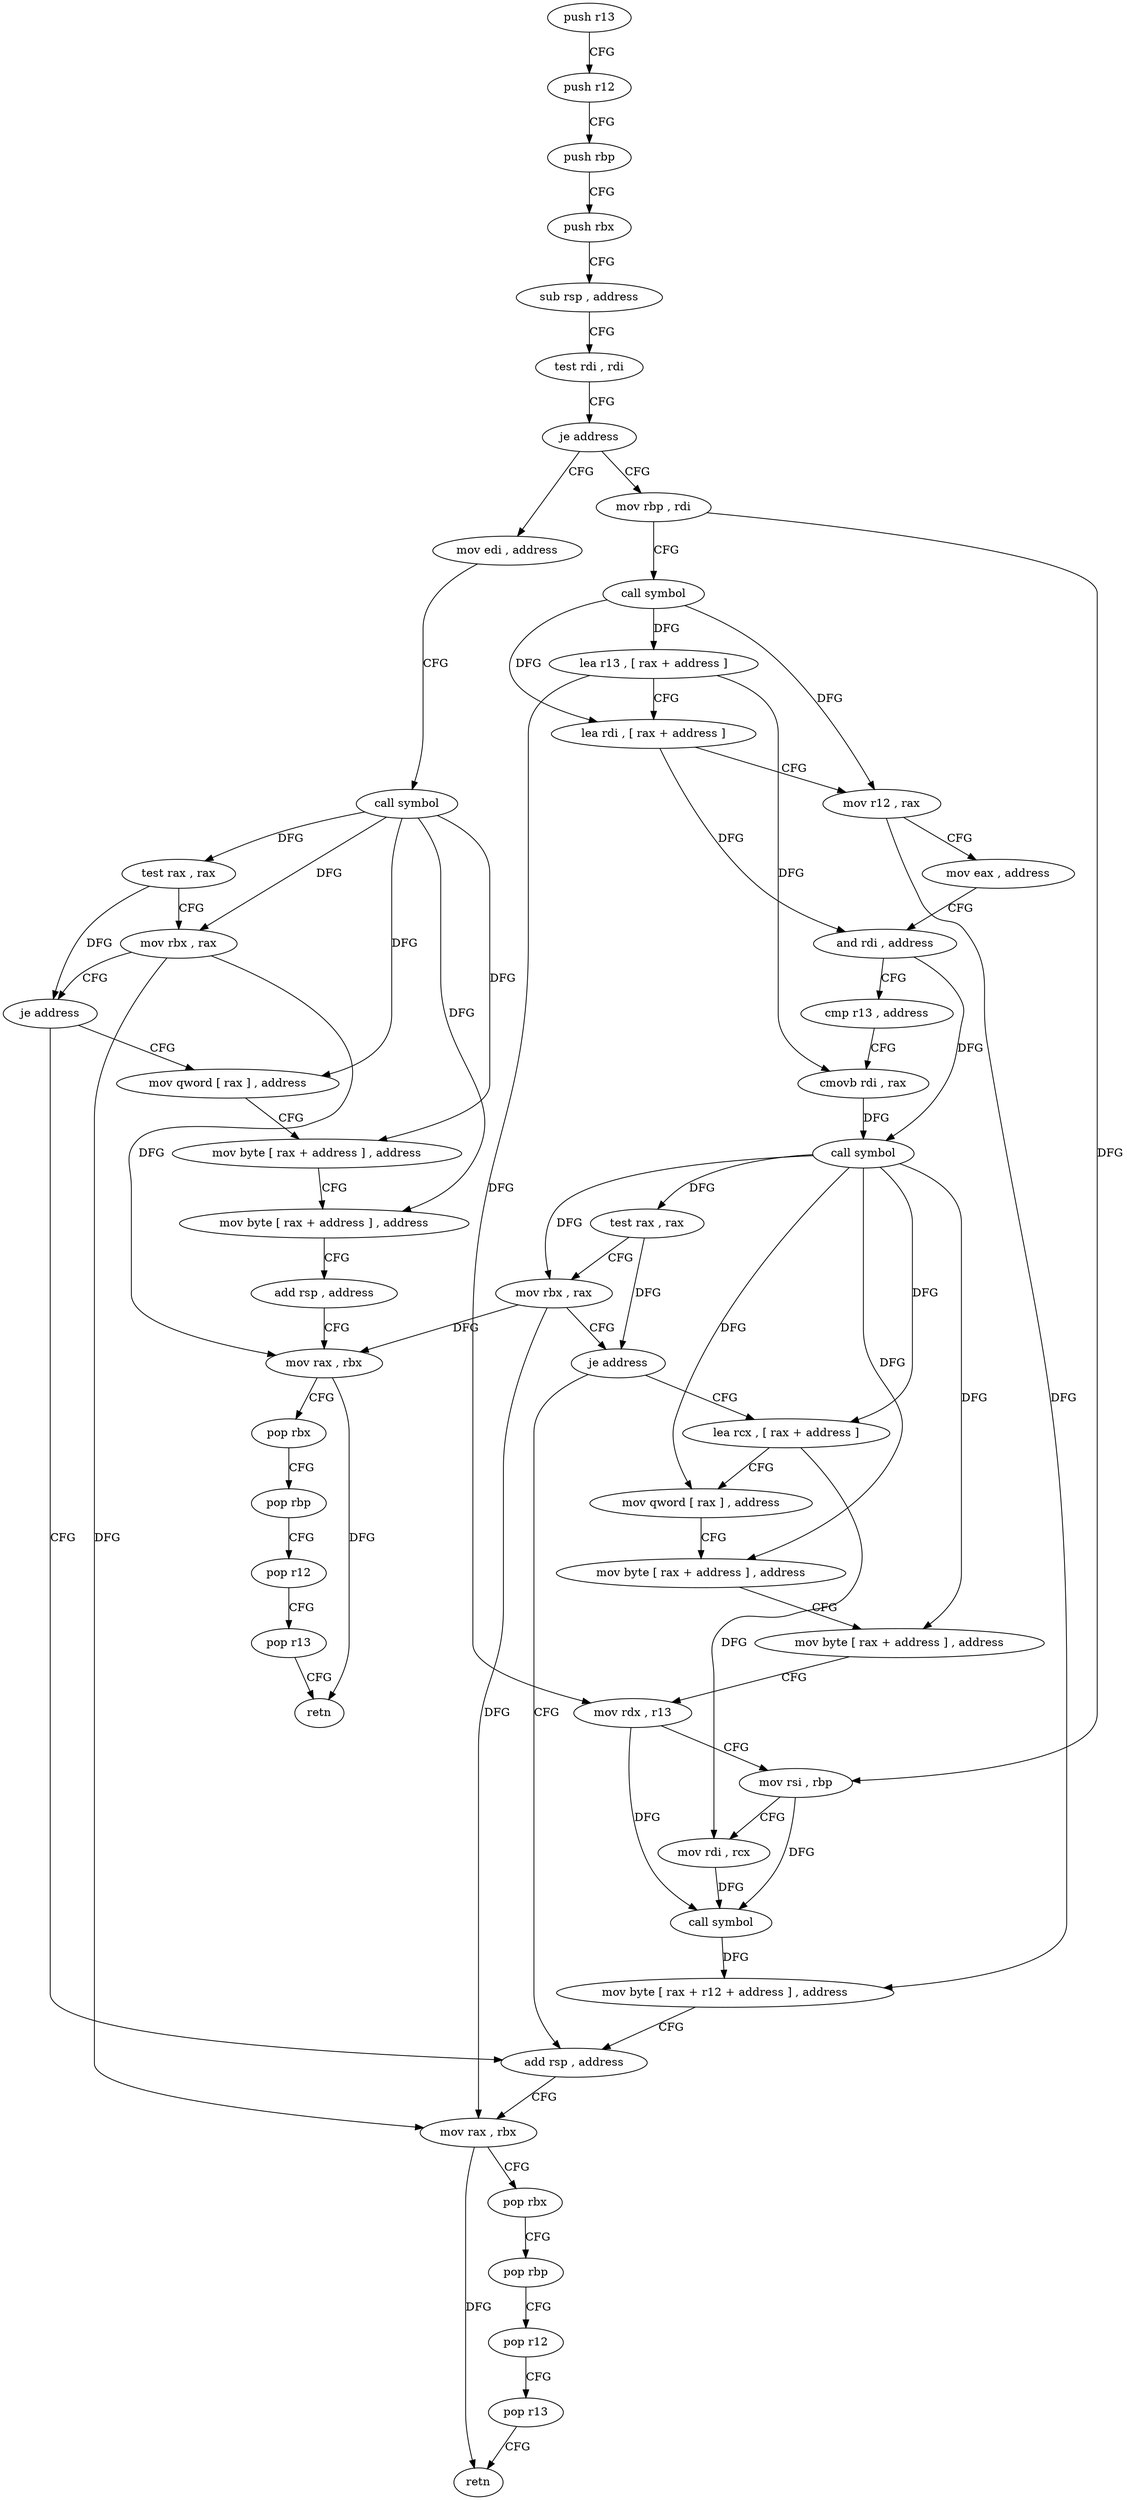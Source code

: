digraph "func" {
"4379712" [label = "push r13" ]
"4379714" [label = "push r12" ]
"4379716" [label = "push rbp" ]
"4379717" [label = "push rbx" ]
"4379718" [label = "sub rsp , address" ]
"4379722" [label = "test rdi , rdi" ]
"4379725" [label = "je address" ]
"4379832" [label = "mov edi , address" ]
"4379727" [label = "mov rbp , rdi" ]
"4379837" [label = "call symbol" ]
"4379842" [label = "test rax , rax" ]
"4379845" [label = "mov rbx , rax" ]
"4379848" [label = "je address" ]
"4379815" [label = "add rsp , address" ]
"4379850" [label = "mov qword [ rax ] , address" ]
"4379730" [label = "call symbol" ]
"4379735" [label = "lea r13 , [ rax + address ]" ]
"4379739" [label = "lea rdi , [ rax + address ]" ]
"4379743" [label = "mov r12 , rax" ]
"4379746" [label = "mov eax , address" ]
"4379751" [label = "and rdi , address" ]
"4379755" [label = "cmp r13 , address" ]
"4379759" [label = "cmovb rdi , rax" ]
"4379763" [label = "call symbol" ]
"4379768" [label = "test rax , rax" ]
"4379771" [label = "mov rbx , rax" ]
"4379774" [label = "je address" ]
"4379776" [label = "lea rcx , [ rax + address ]" ]
"4379819" [label = "mov rax , rbx" ]
"4379822" [label = "pop rbx" ]
"4379823" [label = "pop rbp" ]
"4379824" [label = "pop r12" ]
"4379826" [label = "pop r13" ]
"4379828" [label = "retn" ]
"4379857" [label = "mov byte [ rax + address ] , address" ]
"4379861" [label = "mov byte [ rax + address ] , address" ]
"4379865" [label = "add rsp , address" ]
"4379869" [label = "mov rax , rbx" ]
"4379872" [label = "pop rbx" ]
"4379873" [label = "pop rbp" ]
"4379874" [label = "pop r12" ]
"4379876" [label = "pop r13" ]
"4379878" [label = "retn" ]
"4379780" [label = "mov qword [ rax ] , address" ]
"4379787" [label = "mov byte [ rax + address ] , address" ]
"4379791" [label = "mov byte [ rax + address ] , address" ]
"4379795" [label = "mov rdx , r13" ]
"4379798" [label = "mov rsi , rbp" ]
"4379801" [label = "mov rdi , rcx" ]
"4379804" [label = "call symbol" ]
"4379809" [label = "mov byte [ rax + r12 + address ] , address" ]
"4379712" -> "4379714" [ label = "CFG" ]
"4379714" -> "4379716" [ label = "CFG" ]
"4379716" -> "4379717" [ label = "CFG" ]
"4379717" -> "4379718" [ label = "CFG" ]
"4379718" -> "4379722" [ label = "CFG" ]
"4379722" -> "4379725" [ label = "CFG" ]
"4379725" -> "4379832" [ label = "CFG" ]
"4379725" -> "4379727" [ label = "CFG" ]
"4379832" -> "4379837" [ label = "CFG" ]
"4379727" -> "4379730" [ label = "CFG" ]
"4379727" -> "4379798" [ label = "DFG" ]
"4379837" -> "4379842" [ label = "DFG" ]
"4379837" -> "4379845" [ label = "DFG" ]
"4379837" -> "4379850" [ label = "DFG" ]
"4379837" -> "4379857" [ label = "DFG" ]
"4379837" -> "4379861" [ label = "DFG" ]
"4379842" -> "4379845" [ label = "CFG" ]
"4379842" -> "4379848" [ label = "DFG" ]
"4379845" -> "4379848" [ label = "CFG" ]
"4379845" -> "4379819" [ label = "DFG" ]
"4379845" -> "4379869" [ label = "DFG" ]
"4379848" -> "4379815" [ label = "CFG" ]
"4379848" -> "4379850" [ label = "CFG" ]
"4379815" -> "4379819" [ label = "CFG" ]
"4379850" -> "4379857" [ label = "CFG" ]
"4379730" -> "4379735" [ label = "DFG" ]
"4379730" -> "4379739" [ label = "DFG" ]
"4379730" -> "4379743" [ label = "DFG" ]
"4379735" -> "4379739" [ label = "CFG" ]
"4379735" -> "4379759" [ label = "DFG" ]
"4379735" -> "4379795" [ label = "DFG" ]
"4379739" -> "4379743" [ label = "CFG" ]
"4379739" -> "4379751" [ label = "DFG" ]
"4379743" -> "4379746" [ label = "CFG" ]
"4379743" -> "4379809" [ label = "DFG" ]
"4379746" -> "4379751" [ label = "CFG" ]
"4379751" -> "4379755" [ label = "CFG" ]
"4379751" -> "4379763" [ label = "DFG" ]
"4379755" -> "4379759" [ label = "CFG" ]
"4379759" -> "4379763" [ label = "DFG" ]
"4379763" -> "4379768" [ label = "DFG" ]
"4379763" -> "4379771" [ label = "DFG" ]
"4379763" -> "4379776" [ label = "DFG" ]
"4379763" -> "4379780" [ label = "DFG" ]
"4379763" -> "4379787" [ label = "DFG" ]
"4379763" -> "4379791" [ label = "DFG" ]
"4379768" -> "4379771" [ label = "CFG" ]
"4379768" -> "4379774" [ label = "DFG" ]
"4379771" -> "4379774" [ label = "CFG" ]
"4379771" -> "4379819" [ label = "DFG" ]
"4379771" -> "4379869" [ label = "DFG" ]
"4379774" -> "4379815" [ label = "CFG" ]
"4379774" -> "4379776" [ label = "CFG" ]
"4379776" -> "4379780" [ label = "CFG" ]
"4379776" -> "4379801" [ label = "DFG" ]
"4379819" -> "4379822" [ label = "CFG" ]
"4379819" -> "4379828" [ label = "DFG" ]
"4379822" -> "4379823" [ label = "CFG" ]
"4379823" -> "4379824" [ label = "CFG" ]
"4379824" -> "4379826" [ label = "CFG" ]
"4379826" -> "4379828" [ label = "CFG" ]
"4379857" -> "4379861" [ label = "CFG" ]
"4379861" -> "4379865" [ label = "CFG" ]
"4379865" -> "4379869" [ label = "CFG" ]
"4379869" -> "4379872" [ label = "CFG" ]
"4379869" -> "4379878" [ label = "DFG" ]
"4379872" -> "4379873" [ label = "CFG" ]
"4379873" -> "4379874" [ label = "CFG" ]
"4379874" -> "4379876" [ label = "CFG" ]
"4379876" -> "4379878" [ label = "CFG" ]
"4379780" -> "4379787" [ label = "CFG" ]
"4379787" -> "4379791" [ label = "CFG" ]
"4379791" -> "4379795" [ label = "CFG" ]
"4379795" -> "4379798" [ label = "CFG" ]
"4379795" -> "4379804" [ label = "DFG" ]
"4379798" -> "4379801" [ label = "CFG" ]
"4379798" -> "4379804" [ label = "DFG" ]
"4379801" -> "4379804" [ label = "DFG" ]
"4379804" -> "4379809" [ label = "DFG" ]
"4379809" -> "4379815" [ label = "CFG" ]
}
